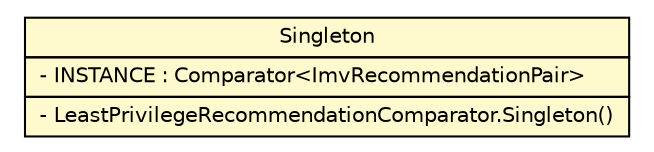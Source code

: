 #!/usr/local/bin/dot
#
# Class diagram 
# Generated by UMLGraph version R5_6 (http://www.umlgraph.org/)
#

digraph G {
	edge [fontname="Helvetica",fontsize=10,labelfontname="Helvetica",labelfontsize=10];
	node [fontname="Helvetica",fontsize=10,shape=plaintext];
	nodesep=0.25;
	ranksep=0.5;
	// de.hsbremen.tc.tnc.report.LeastPrivilegeRecommendationComparator.Singleton
	c828 [label=<<table title="de.hsbremen.tc.tnc.report.LeastPrivilegeRecommendationComparator.Singleton" border="0" cellborder="1" cellspacing="0" cellpadding="2" port="p" bgcolor="lemonChiffon" href="./LeastPrivilegeRecommendationComparator.Singleton.html">
		<tr><td><table border="0" cellspacing="0" cellpadding="1">
<tr><td align="center" balign="center"> Singleton </td></tr>
		</table></td></tr>
		<tr><td><table border="0" cellspacing="0" cellpadding="1">
<tr><td align="left" balign="left"> - INSTANCE : Comparator&lt;ImvRecommendationPair&gt; </td></tr>
		</table></td></tr>
		<tr><td><table border="0" cellspacing="0" cellpadding="1">
<tr><td align="left" balign="left"> - LeastPrivilegeRecommendationComparator.Singleton() </td></tr>
		</table></td></tr>
		</table>>, URL="./LeastPrivilegeRecommendationComparator.Singleton.html", fontname="Helvetica", fontcolor="black", fontsize=10.0];
}

